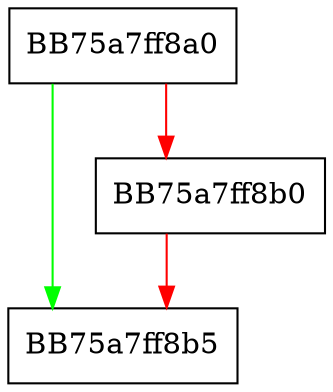 digraph OnCompleteUpdate {
  node [shape="box"];
  graph [splines=ortho];
  BB75a7ff8a0 -> BB75a7ff8b5 [color="green"];
  BB75a7ff8a0 -> BB75a7ff8b0 [color="red"];
  BB75a7ff8b0 -> BB75a7ff8b5 [color="red"];
}